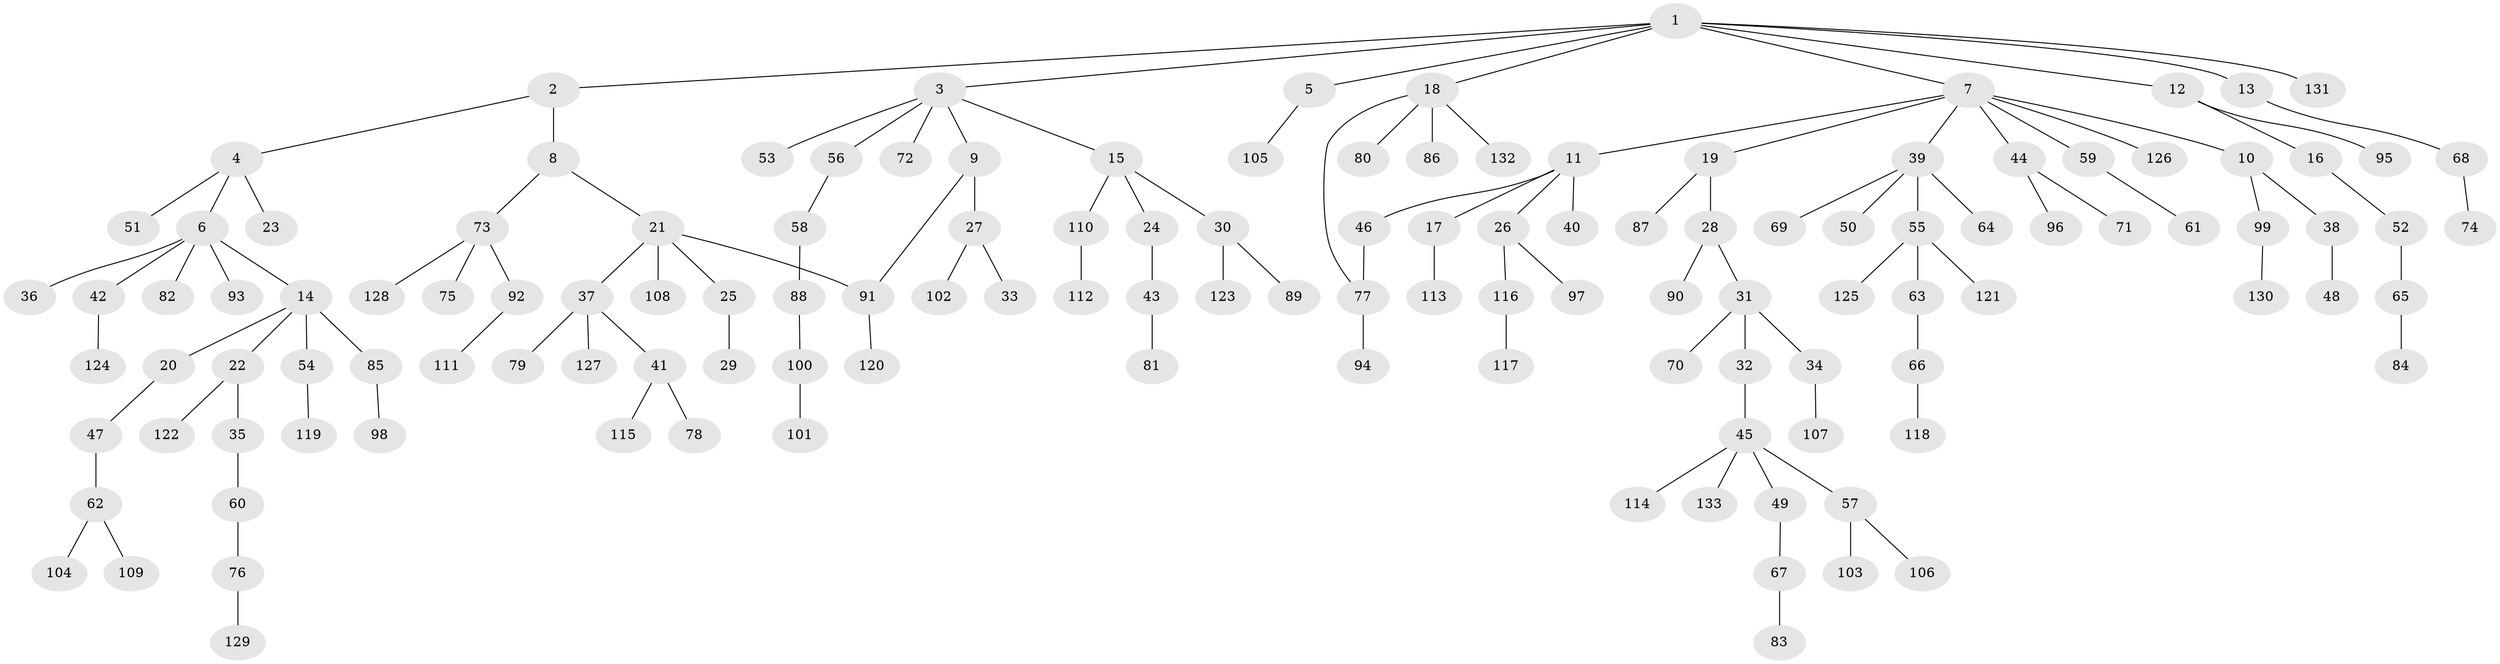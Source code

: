 // Generated by graph-tools (version 1.1) at 2025/13/03/09/25 04:13:18]
// undirected, 133 vertices, 134 edges
graph export_dot {
graph [start="1"]
  node [color=gray90,style=filled];
  1;
  2;
  3;
  4;
  5;
  6;
  7;
  8;
  9;
  10;
  11;
  12;
  13;
  14;
  15;
  16;
  17;
  18;
  19;
  20;
  21;
  22;
  23;
  24;
  25;
  26;
  27;
  28;
  29;
  30;
  31;
  32;
  33;
  34;
  35;
  36;
  37;
  38;
  39;
  40;
  41;
  42;
  43;
  44;
  45;
  46;
  47;
  48;
  49;
  50;
  51;
  52;
  53;
  54;
  55;
  56;
  57;
  58;
  59;
  60;
  61;
  62;
  63;
  64;
  65;
  66;
  67;
  68;
  69;
  70;
  71;
  72;
  73;
  74;
  75;
  76;
  77;
  78;
  79;
  80;
  81;
  82;
  83;
  84;
  85;
  86;
  87;
  88;
  89;
  90;
  91;
  92;
  93;
  94;
  95;
  96;
  97;
  98;
  99;
  100;
  101;
  102;
  103;
  104;
  105;
  106;
  107;
  108;
  109;
  110;
  111;
  112;
  113;
  114;
  115;
  116;
  117;
  118;
  119;
  120;
  121;
  122;
  123;
  124;
  125;
  126;
  127;
  128;
  129;
  130;
  131;
  132;
  133;
  1 -- 2;
  1 -- 3;
  1 -- 5;
  1 -- 7;
  1 -- 12;
  1 -- 13;
  1 -- 18;
  1 -- 131;
  2 -- 4;
  2 -- 8;
  3 -- 9;
  3 -- 15;
  3 -- 53;
  3 -- 56;
  3 -- 72;
  4 -- 6;
  4 -- 23;
  4 -- 51;
  5 -- 105;
  6 -- 14;
  6 -- 36;
  6 -- 42;
  6 -- 82;
  6 -- 93;
  7 -- 10;
  7 -- 11;
  7 -- 19;
  7 -- 39;
  7 -- 44;
  7 -- 59;
  7 -- 126;
  8 -- 21;
  8 -- 73;
  9 -- 27;
  9 -- 91;
  10 -- 38;
  10 -- 99;
  11 -- 17;
  11 -- 26;
  11 -- 40;
  11 -- 46;
  12 -- 16;
  12 -- 95;
  13 -- 68;
  14 -- 20;
  14 -- 22;
  14 -- 54;
  14 -- 85;
  15 -- 24;
  15 -- 30;
  15 -- 110;
  16 -- 52;
  17 -- 113;
  18 -- 80;
  18 -- 86;
  18 -- 132;
  18 -- 77;
  19 -- 28;
  19 -- 87;
  20 -- 47;
  21 -- 25;
  21 -- 37;
  21 -- 91;
  21 -- 108;
  22 -- 35;
  22 -- 122;
  24 -- 43;
  25 -- 29;
  26 -- 97;
  26 -- 116;
  27 -- 33;
  27 -- 102;
  28 -- 31;
  28 -- 90;
  30 -- 89;
  30 -- 123;
  31 -- 32;
  31 -- 34;
  31 -- 70;
  32 -- 45;
  34 -- 107;
  35 -- 60;
  37 -- 41;
  37 -- 79;
  37 -- 127;
  38 -- 48;
  39 -- 50;
  39 -- 55;
  39 -- 64;
  39 -- 69;
  41 -- 78;
  41 -- 115;
  42 -- 124;
  43 -- 81;
  44 -- 71;
  44 -- 96;
  45 -- 49;
  45 -- 57;
  45 -- 114;
  45 -- 133;
  46 -- 77;
  47 -- 62;
  49 -- 67;
  52 -- 65;
  54 -- 119;
  55 -- 63;
  55 -- 121;
  55 -- 125;
  56 -- 58;
  57 -- 103;
  57 -- 106;
  58 -- 88;
  59 -- 61;
  60 -- 76;
  62 -- 104;
  62 -- 109;
  63 -- 66;
  65 -- 84;
  66 -- 118;
  67 -- 83;
  68 -- 74;
  73 -- 75;
  73 -- 92;
  73 -- 128;
  76 -- 129;
  77 -- 94;
  85 -- 98;
  88 -- 100;
  91 -- 120;
  92 -- 111;
  99 -- 130;
  100 -- 101;
  110 -- 112;
  116 -- 117;
}
